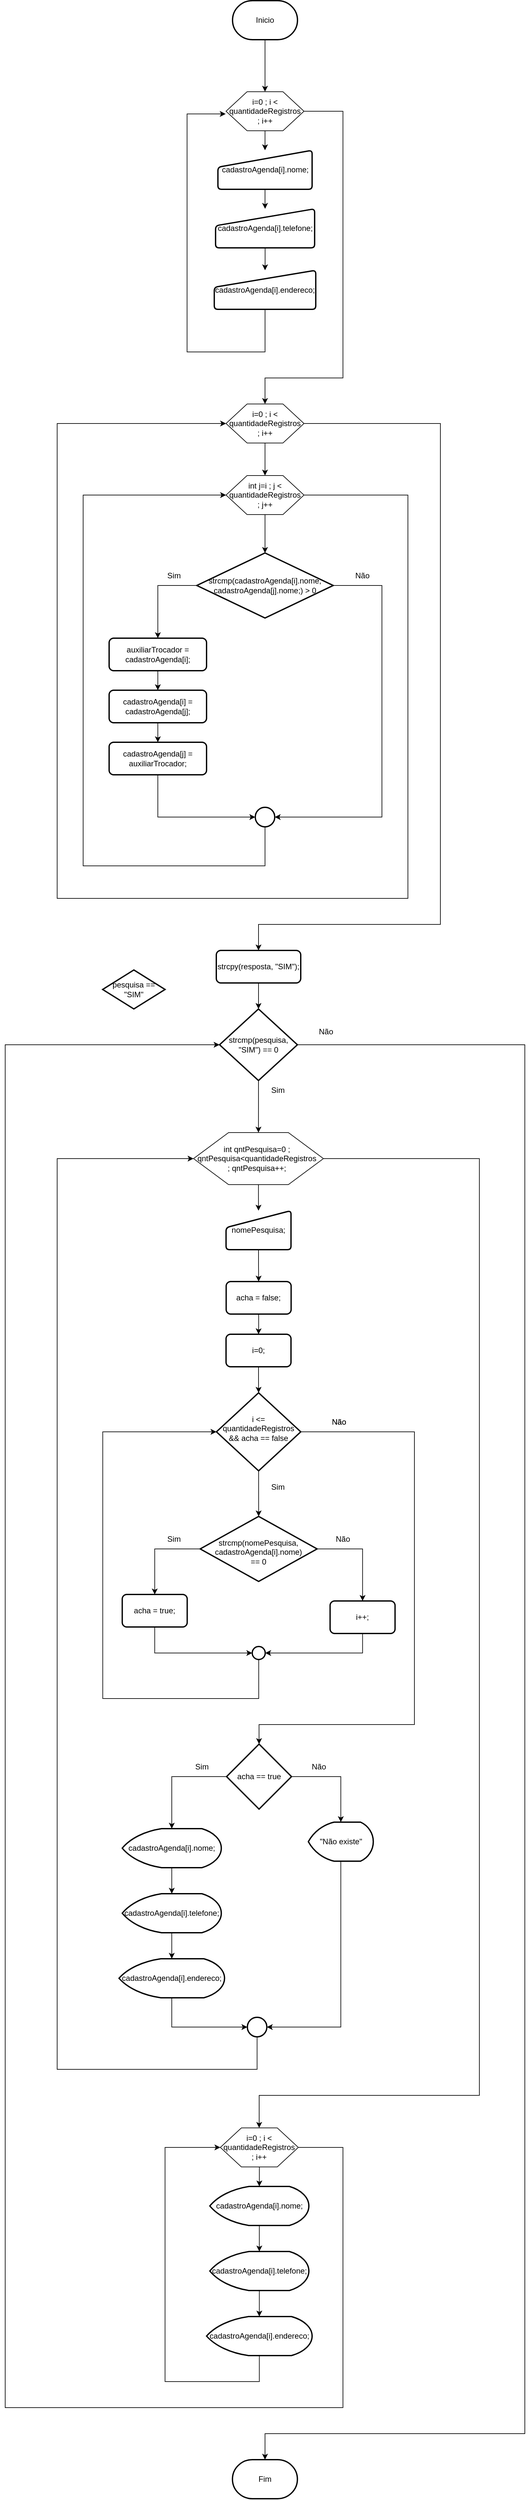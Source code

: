 <mxfile version="21.6.5" type="device">
  <diagram name="Página-1" id="sgTnE0pY5DF_qxD2wmZp">
    <mxGraphModel dx="2208" dy="820" grid="1" gridSize="10" guides="1" tooltips="1" connect="1" arrows="1" fold="1" page="1" pageScale="1" pageWidth="827" pageHeight="1169" math="0" shadow="0">
      <root>
        <mxCell id="0" />
        <mxCell id="1" parent="0" />
        <mxCell id="Xyw4zO9UsB1RBNyJAGWe-3" style="edgeStyle=orthogonalEdgeStyle;rounded=0;orthogonalLoop=1;jettySize=auto;html=1;" parent="1" source="Xyw4zO9UsB1RBNyJAGWe-1" target="Xyw4zO9UsB1RBNyJAGWe-2" edge="1">
          <mxGeometry relative="1" as="geometry" />
        </mxCell>
        <mxCell id="Xyw4zO9UsB1RBNyJAGWe-1" value="Inicio" style="strokeWidth=2;html=1;shape=mxgraph.flowchart.terminator;whiteSpace=wrap;" parent="1" vertex="1">
          <mxGeometry x="270" y="140" width="100" height="60" as="geometry" />
        </mxCell>
        <mxCell id="Xyw4zO9UsB1RBNyJAGWe-5" style="edgeStyle=orthogonalEdgeStyle;rounded=0;orthogonalLoop=1;jettySize=auto;html=1;" parent="1" source="Xyw4zO9UsB1RBNyJAGWe-2" target="Xyw4zO9UsB1RBNyJAGWe-6" edge="1">
          <mxGeometry relative="1" as="geometry">
            <mxPoint x="320" y="400" as="targetPoint" />
          </mxGeometry>
        </mxCell>
        <mxCell id="Xyw4zO9UsB1RBNyJAGWe-14" style="edgeStyle=orthogonalEdgeStyle;rounded=0;orthogonalLoop=1;jettySize=auto;html=1;entryX=0.5;entryY=0;entryDx=0;entryDy=0;" parent="1" source="Xyw4zO9UsB1RBNyJAGWe-2" target="Xyw4zO9UsB1RBNyJAGWe-73" edge="1">
          <mxGeometry relative="1" as="geometry">
            <mxPoint x="330" y="740" as="targetPoint" />
            <Array as="points">
              <mxPoint x="440" y="310" />
              <mxPoint x="440" y="720" />
              <mxPoint x="320" y="720" />
            </Array>
          </mxGeometry>
        </mxCell>
        <mxCell id="Xyw4zO9UsB1RBNyJAGWe-2" value="" style="verticalLabelPosition=bottom;verticalAlign=top;html=1;shape=hexagon;perimeter=hexagonPerimeter2;arcSize=6;size=0.27;" parent="1" vertex="1">
          <mxGeometry x="260" y="280" width="120" height="60" as="geometry" />
        </mxCell>
        <mxCell id="Xyw4zO9UsB1RBNyJAGWe-4" value="i=0 ; i &amp;lt; quantidadeRegistros ; i++" style="text;html=1;strokeColor=none;fillColor=none;align=center;verticalAlign=middle;whiteSpace=wrap;rounded=0;" parent="1" vertex="1">
          <mxGeometry x="280" y="310" width="80" as="geometry" />
        </mxCell>
        <mxCell id="Xyw4zO9UsB1RBNyJAGWe-8" value="" style="edgeStyle=orthogonalEdgeStyle;rounded=0;orthogonalLoop=1;jettySize=auto;html=1;" parent="1" source="Xyw4zO9UsB1RBNyJAGWe-6" target="Xyw4zO9UsB1RBNyJAGWe-7" edge="1">
          <mxGeometry relative="1" as="geometry" />
        </mxCell>
        <mxCell id="Xyw4zO9UsB1RBNyJAGWe-6" value="cadastroAgenda[i].nome;" style="html=1;strokeWidth=2;shape=manualInput;whiteSpace=wrap;rounded=1;size=26;arcSize=11;" parent="1" vertex="1">
          <mxGeometry x="247.5" y="370" width="145" height="60" as="geometry" />
        </mxCell>
        <mxCell id="Xyw4zO9UsB1RBNyJAGWe-10" value="" style="edgeStyle=orthogonalEdgeStyle;rounded=0;orthogonalLoop=1;jettySize=auto;html=1;" parent="1" source="Xyw4zO9UsB1RBNyJAGWe-7" target="Xyw4zO9UsB1RBNyJAGWe-9" edge="1">
          <mxGeometry relative="1" as="geometry" />
        </mxCell>
        <mxCell id="Xyw4zO9UsB1RBNyJAGWe-7" value="cadastroAgenda[i].telefone;" style="html=1;strokeWidth=2;shape=manualInput;whiteSpace=wrap;rounded=1;size=26;arcSize=11;" parent="1" vertex="1">
          <mxGeometry x="243.88" y="460" width="152.5" height="60" as="geometry" />
        </mxCell>
        <mxCell id="Xyw4zO9UsB1RBNyJAGWe-11" style="edgeStyle=orthogonalEdgeStyle;rounded=0;orthogonalLoop=1;jettySize=auto;html=1;entryX=-0.005;entryY=0.569;entryDx=0;entryDy=0;entryPerimeter=0;" parent="1" source="Xyw4zO9UsB1RBNyJAGWe-9" target="Xyw4zO9UsB1RBNyJAGWe-2" edge="1">
          <mxGeometry relative="1" as="geometry">
            <Array as="points">
              <mxPoint x="320" y="680" />
              <mxPoint x="200" y="680" />
              <mxPoint x="200" y="314" />
            </Array>
          </mxGeometry>
        </mxCell>
        <mxCell id="Xyw4zO9UsB1RBNyJAGWe-9" value="cadastroAgenda[i].endereco;" style="html=1;strokeWidth=2;shape=manualInput;whiteSpace=wrap;rounded=1;size=26;arcSize=11;" parent="1" vertex="1">
          <mxGeometry x="241.88" y="554.5" width="156.25" height="60" as="geometry" />
        </mxCell>
        <mxCell id="Xyw4zO9UsB1RBNyJAGWe-16" style="edgeStyle=orthogonalEdgeStyle;rounded=0;orthogonalLoop=1;jettySize=auto;html=1;" parent="1" source="Xyw4zO9UsB1RBNyJAGWe-15" target="Xyw4zO9UsB1RBNyJAGWe-17" edge="1">
          <mxGeometry relative="1" as="geometry">
            <mxPoint x="310" y="1680" as="targetPoint" />
          </mxGeometry>
        </mxCell>
        <mxCell id="Xyw4zO9UsB1RBNyJAGWe-15" value="strcpy(resposta, &quot;SIM&quot;);" style="rounded=1;whiteSpace=wrap;html=1;absoluteArcSize=1;arcSize=14;strokeWidth=2;" parent="1" vertex="1">
          <mxGeometry x="245" y="1600" width="130" height="50" as="geometry" />
        </mxCell>
        <mxCell id="K4LcH99RIbPK4VZU554h-8" style="edgeStyle=orthogonalEdgeStyle;rounded=0;orthogonalLoop=1;jettySize=auto;html=1;" edge="1" parent="1" source="Xyw4zO9UsB1RBNyJAGWe-17" target="K4LcH99RIbPK4VZU554h-1">
          <mxGeometry relative="1" as="geometry" />
        </mxCell>
        <mxCell id="K4LcH99RIbPK4VZU554h-20" style="edgeStyle=orthogonalEdgeStyle;rounded=0;orthogonalLoop=1;jettySize=auto;html=1;" edge="1" parent="1" source="Xyw4zO9UsB1RBNyJAGWe-17" target="Xyw4zO9UsB1RBNyJAGWe-142">
          <mxGeometry relative="1" as="geometry">
            <Array as="points">
              <mxPoint x="720" y="1745" />
              <mxPoint x="720" y="3880" />
              <mxPoint x="320" y="3880" />
            </Array>
          </mxGeometry>
        </mxCell>
        <mxCell id="Xyw4zO9UsB1RBNyJAGWe-17" value="strcmp(pesquisa, &quot;SIM&quot;) == 0" style="strokeWidth=2;html=1;shape=mxgraph.flowchart.decision;whiteSpace=wrap;" parent="1" vertex="1">
          <mxGeometry x="250" y="1690" width="119.87" height="110" as="geometry" />
        </mxCell>
        <mxCell id="Xyw4zO9UsB1RBNyJAGWe-30" style="edgeStyle=orthogonalEdgeStyle;rounded=0;orthogonalLoop=1;jettySize=auto;html=1;entryX=0.5;entryY=0;entryDx=0;entryDy=0;" parent="1" source="Xyw4zO9UsB1RBNyJAGWe-19" target="Xyw4zO9UsB1RBNyJAGWe-28" edge="1">
          <mxGeometry relative="1" as="geometry" />
        </mxCell>
        <mxCell id="Xyw4zO9UsB1RBNyJAGWe-19" value="acha = false;" style="rounded=1;whiteSpace=wrap;html=1;absoluteArcSize=1;arcSize=14;strokeWidth=2;" parent="1" vertex="1">
          <mxGeometry x="260.2" y="2109" width="100" height="50" as="geometry" />
        </mxCell>
        <mxCell id="Xyw4zO9UsB1RBNyJAGWe-20" value="pesquisa == &quot;SIM&quot;" style="strokeWidth=2;html=1;shape=mxgraph.flowchart.decision;whiteSpace=wrap;" parent="1" vertex="1">
          <mxGeometry x="70" y="1630" width="96.11" height="60" as="geometry" />
        </mxCell>
        <mxCell id="Xyw4zO9UsB1RBNyJAGWe-24" value="Sim" style="text;html=1;strokeColor=none;fillColor=none;align=center;verticalAlign=middle;whiteSpace=wrap;rounded=0;" parent="1" vertex="1">
          <mxGeometry x="310" y="1800" width="60" height="30" as="geometry" />
        </mxCell>
        <mxCell id="Xyw4zO9UsB1RBNyJAGWe-26" style="edgeStyle=orthogonalEdgeStyle;rounded=0;orthogonalLoop=1;jettySize=auto;html=1;" parent="1" source="Xyw4zO9UsB1RBNyJAGWe-25" target="Xyw4zO9UsB1RBNyJAGWe-19" edge="1">
          <mxGeometry relative="1" as="geometry" />
        </mxCell>
        <mxCell id="Xyw4zO9UsB1RBNyJAGWe-25" value="nomePesquisa;" style="html=1;strokeWidth=2;shape=manualInput;whiteSpace=wrap;rounded=1;size=26;arcSize=11;" parent="1" vertex="1">
          <mxGeometry x="260.01" y="2000" width="100" height="60" as="geometry" />
        </mxCell>
        <mxCell id="K4LcH99RIbPK4VZU554h-12" style="edgeStyle=orthogonalEdgeStyle;rounded=0;orthogonalLoop=1;jettySize=auto;html=1;entryX=0.5;entryY=0;entryDx=0;entryDy=0;entryPerimeter=0;" edge="1" parent="1" source="Xyw4zO9UsB1RBNyJAGWe-28" target="Xyw4zO9UsB1RBNyJAGWe-31">
          <mxGeometry relative="1" as="geometry" />
        </mxCell>
        <mxCell id="Xyw4zO9UsB1RBNyJAGWe-28" value="i=0;" style="rounded=1;whiteSpace=wrap;html=1;absoluteArcSize=1;arcSize=14;strokeWidth=2;" parent="1" vertex="1">
          <mxGeometry x="260.0" y="2190" width="100" height="50" as="geometry" />
        </mxCell>
        <mxCell id="Xyw4zO9UsB1RBNyJAGWe-34" style="edgeStyle=orthogonalEdgeStyle;rounded=0;orthogonalLoop=1;jettySize=auto;html=1;" parent="1" source="Xyw4zO9UsB1RBNyJAGWe-31" target="Xyw4zO9UsB1RBNyJAGWe-35" edge="1">
          <mxGeometry relative="1" as="geometry">
            <mxPoint x="310.125" y="2440" as="targetPoint" />
          </mxGeometry>
        </mxCell>
        <mxCell id="Xyw4zO9UsB1RBNyJAGWe-56" style="edgeStyle=orthogonalEdgeStyle;rounded=0;orthogonalLoop=1;jettySize=auto;html=1;entryX=0.5;entryY=0;entryDx=0;entryDy=0;entryPerimeter=0;" parent="1" source="Xyw4zO9UsB1RBNyJAGWe-31" target="Xyw4zO9UsB1RBNyJAGWe-57" edge="1">
          <mxGeometry relative="1" as="geometry">
            <mxPoint x="400" y="2760" as="targetPoint" />
            <Array as="points">
              <mxPoint x="550" y="2340" />
              <mxPoint x="550" y="2790" />
              <mxPoint x="311" y="2790" />
            </Array>
          </mxGeometry>
        </mxCell>
        <mxCell id="Xyw4zO9UsB1RBNyJAGWe-31" value="" style="strokeWidth=2;html=1;shape=mxgraph.flowchart.decision;whiteSpace=wrap;" parent="1" vertex="1">
          <mxGeometry x="245.19" y="2280" width="129.87" height="120" as="geometry" />
        </mxCell>
        <mxCell id="Xyw4zO9UsB1RBNyJAGWe-33" value="i &amp;lt;= quantidadeRegistros &amp;amp;&amp;amp; acha == false" style="text;html=1;strokeColor=none;fillColor=none;align=center;verticalAlign=middle;whiteSpace=wrap;rounded=0;" parent="1" vertex="1">
          <mxGeometry x="258.32" y="2320" width="103.62" height="30" as="geometry" />
        </mxCell>
        <mxCell id="Xyw4zO9UsB1RBNyJAGWe-41" style="edgeStyle=orthogonalEdgeStyle;rounded=0;orthogonalLoop=1;jettySize=auto;html=1;" parent="1" source="Xyw4zO9UsB1RBNyJAGWe-35" target="Xyw4zO9UsB1RBNyJAGWe-47" edge="1">
          <mxGeometry relative="1" as="geometry">
            <mxPoint x="150.2" y="2590" as="targetPoint" />
          </mxGeometry>
        </mxCell>
        <mxCell id="Xyw4zO9UsB1RBNyJAGWe-42" style="edgeStyle=orthogonalEdgeStyle;rounded=0;orthogonalLoop=1;jettySize=auto;html=1;" parent="1" source="Xyw4zO9UsB1RBNyJAGWe-35" target="Xyw4zO9UsB1RBNyJAGWe-46" edge="1">
          <mxGeometry relative="1" as="geometry">
            <mxPoint x="470.2" y="2590" as="targetPoint" />
          </mxGeometry>
        </mxCell>
        <mxCell id="Xyw4zO9UsB1RBNyJAGWe-35" value="" style="strokeWidth=2;html=1;shape=mxgraph.flowchart.decision;whiteSpace=wrap;" parent="1" vertex="1">
          <mxGeometry x="220.2" y="2470" width="180" height="100" as="geometry" />
        </mxCell>
        <mxCell id="Xyw4zO9UsB1RBNyJAGWe-36" value="strcmp(nomePesquisa, cadastroAgenda[i].nome) == 0" style="text;html=1;strokeColor=none;fillColor=none;align=center;verticalAlign=middle;whiteSpace=wrap;rounded=0;" parent="1" vertex="1">
          <mxGeometry x="265.19" y="2510" width="89.87" height="30" as="geometry" />
        </mxCell>
        <mxCell id="Xyw4zO9UsB1RBNyJAGWe-43" value="Sim" style="text;html=1;strokeColor=none;fillColor=none;align=center;verticalAlign=middle;whiteSpace=wrap;rounded=0;" parent="1" vertex="1">
          <mxGeometry x="310.07" y="2410" width="60" height="30" as="geometry" />
        </mxCell>
        <mxCell id="Xyw4zO9UsB1RBNyJAGWe-44" value="Sim" style="text;html=1;strokeColor=none;fillColor=none;align=center;verticalAlign=middle;whiteSpace=wrap;rounded=0;" parent="1" vertex="1">
          <mxGeometry x="150.2" y="2490" width="60" height="30" as="geometry" />
        </mxCell>
        <mxCell id="Xyw4zO9UsB1RBNyJAGWe-45" value="Não" style="text;html=1;strokeColor=none;fillColor=none;align=center;verticalAlign=middle;whiteSpace=wrap;rounded=0;" parent="1" vertex="1">
          <mxGeometry x="410.2" y="2490" width="60" height="30" as="geometry" />
        </mxCell>
        <mxCell id="Xyw4zO9UsB1RBNyJAGWe-50" style="edgeStyle=orthogonalEdgeStyle;rounded=0;orthogonalLoop=1;jettySize=auto;html=1;entryX=1;entryY=0.5;entryDx=0;entryDy=0;entryPerimeter=0;" parent="1" source="Xyw4zO9UsB1RBNyJAGWe-46" target="Xyw4zO9UsB1RBNyJAGWe-49" edge="1">
          <mxGeometry relative="1" as="geometry">
            <Array as="points">
              <mxPoint x="470.2" y="2680" />
            </Array>
          </mxGeometry>
        </mxCell>
        <mxCell id="Xyw4zO9UsB1RBNyJAGWe-46" value="i++;" style="rounded=1;whiteSpace=wrap;html=1;absoluteArcSize=1;arcSize=14;strokeWidth=2;" parent="1" vertex="1">
          <mxGeometry x="420.2" y="2600" width="100" height="50" as="geometry" />
        </mxCell>
        <mxCell id="Xyw4zO9UsB1RBNyJAGWe-48" style="edgeStyle=orthogonalEdgeStyle;rounded=0;orthogonalLoop=1;jettySize=auto;html=1;" parent="1" source="Xyw4zO9UsB1RBNyJAGWe-47" target="Xyw4zO9UsB1RBNyJAGWe-49" edge="1">
          <mxGeometry relative="1" as="geometry">
            <mxPoint x="240.2" y="2720" as="targetPoint" />
            <Array as="points">
              <mxPoint x="150.2" y="2680" />
            </Array>
          </mxGeometry>
        </mxCell>
        <mxCell id="Xyw4zO9UsB1RBNyJAGWe-47" value="acha = true;" style="rounded=1;whiteSpace=wrap;html=1;absoluteArcSize=1;arcSize=14;strokeWidth=2;" parent="1" vertex="1">
          <mxGeometry x="100.2" y="2590" width="100" height="50" as="geometry" />
        </mxCell>
        <mxCell id="Xyw4zO9UsB1RBNyJAGWe-51" style="edgeStyle=orthogonalEdgeStyle;rounded=0;orthogonalLoop=1;jettySize=auto;html=1;entryX=0;entryY=0.5;entryDx=0;entryDy=0;entryPerimeter=0;" parent="1" source="Xyw4zO9UsB1RBNyJAGWe-49" target="Xyw4zO9UsB1RBNyJAGWe-31" edge="1">
          <mxGeometry relative="1" as="geometry">
            <Array as="points">
              <mxPoint x="310.2" y="2750" />
              <mxPoint x="70.2" y="2750" />
              <mxPoint x="70.2" y="2340" />
            </Array>
          </mxGeometry>
        </mxCell>
        <mxCell id="Xyw4zO9UsB1RBNyJAGWe-49" value="" style="strokeWidth=2;html=1;shape=mxgraph.flowchart.start_2;whiteSpace=wrap;" parent="1" vertex="1">
          <mxGeometry x="300.33" y="2670" width="20" height="20" as="geometry" />
        </mxCell>
        <mxCell id="Xyw4zO9UsB1RBNyJAGWe-54" value="Não" style="text;html=1;strokeColor=none;fillColor=none;align=center;verticalAlign=middle;whiteSpace=wrap;rounded=0;" parent="1" vertex="1">
          <mxGeometry x="404.2" y="2310" width="60" height="30" as="geometry" />
        </mxCell>
        <mxCell id="Xyw4zO9UsB1RBNyJAGWe-58" style="edgeStyle=orthogonalEdgeStyle;rounded=0;orthogonalLoop=1;jettySize=auto;html=1;" parent="1" source="Xyw4zO9UsB1RBNyJAGWe-57" target="Xyw4zO9UsB1RBNyJAGWe-62" edge="1">
          <mxGeometry relative="1" as="geometry">
            <mxPoint x="432.7" y="2940" as="targetPoint" />
          </mxGeometry>
        </mxCell>
        <mxCell id="Xyw4zO9UsB1RBNyJAGWe-59" style="edgeStyle=orthogonalEdgeStyle;rounded=0;orthogonalLoop=1;jettySize=auto;html=1;" parent="1" source="Xyw4zO9UsB1RBNyJAGWe-57" target="Xyw4zO9UsB1RBNyJAGWe-63" edge="1">
          <mxGeometry relative="1" as="geometry">
            <mxPoint x="192.7" y="2940" as="targetPoint" />
          </mxGeometry>
        </mxCell>
        <mxCell id="Xyw4zO9UsB1RBNyJAGWe-57" value="acha == true" style="strokeWidth=2;html=1;shape=mxgraph.flowchart.decision;whiteSpace=wrap;" parent="1" vertex="1">
          <mxGeometry x="260.825" y="2820" width="100" height="100" as="geometry" />
        </mxCell>
        <mxCell id="Xyw4zO9UsB1RBNyJAGWe-60" value="Sim" style="text;html=1;strokeColor=none;fillColor=none;align=center;verticalAlign=middle;whiteSpace=wrap;rounded=0;" parent="1" vertex="1">
          <mxGeometry x="192.7" y="2840" width="60" height="30" as="geometry" />
        </mxCell>
        <mxCell id="Xyw4zO9UsB1RBNyJAGWe-61" value="Não" style="text;html=1;strokeColor=none;fillColor=none;align=center;verticalAlign=middle;whiteSpace=wrap;rounded=0;" parent="1" vertex="1">
          <mxGeometry x="372.7" y="2840" width="60" height="30" as="geometry" />
        </mxCell>
        <mxCell id="Xyw4zO9UsB1RBNyJAGWe-72" style="edgeStyle=orthogonalEdgeStyle;rounded=0;orthogonalLoop=1;jettySize=auto;html=1;entryX=1;entryY=0.5;entryDx=0;entryDy=0;entryPerimeter=0;" parent="1" source="Xyw4zO9UsB1RBNyJAGWe-62" target="Xyw4zO9UsB1RBNyJAGWe-71" edge="1">
          <mxGeometry relative="1" as="geometry">
            <Array as="points">
              <mxPoint x="436.7" y="3255" />
            </Array>
          </mxGeometry>
        </mxCell>
        <mxCell id="Xyw4zO9UsB1RBNyJAGWe-62" value="&quot;Não existe&quot;" style="strokeWidth=2;html=1;shape=mxgraph.flowchart.display;whiteSpace=wrap;" parent="1" vertex="1">
          <mxGeometry x="386.7" y="2940" width="100" height="60" as="geometry" />
        </mxCell>
        <mxCell id="Xyw4zO9UsB1RBNyJAGWe-66" value="" style="edgeStyle=orthogonalEdgeStyle;rounded=0;orthogonalLoop=1;jettySize=auto;html=1;" parent="1" source="Xyw4zO9UsB1RBNyJAGWe-63" target="Xyw4zO9UsB1RBNyJAGWe-65" edge="1">
          <mxGeometry relative="1" as="geometry" />
        </mxCell>
        <mxCell id="Xyw4zO9UsB1RBNyJAGWe-63" value="cadastroAgenda[i].nome;" style="strokeWidth=2;html=1;shape=mxgraph.flowchart.display;whiteSpace=wrap;" parent="1" vertex="1">
          <mxGeometry x="100.2" y="2950" width="152.5" height="60" as="geometry" />
        </mxCell>
        <mxCell id="Xyw4zO9UsB1RBNyJAGWe-69" value="" style="edgeStyle=orthogonalEdgeStyle;rounded=0;orthogonalLoop=1;jettySize=auto;html=1;" parent="1" source="Xyw4zO9UsB1RBNyJAGWe-65" target="Xyw4zO9UsB1RBNyJAGWe-68" edge="1">
          <mxGeometry relative="1" as="geometry" />
        </mxCell>
        <mxCell id="Xyw4zO9UsB1RBNyJAGWe-65" value="cadastroAgenda[i].telefone;" style="strokeWidth=2;html=1;shape=mxgraph.flowchart.display;whiteSpace=wrap;" parent="1" vertex="1">
          <mxGeometry x="100.2" y="3050" width="152.5" height="60" as="geometry" />
        </mxCell>
        <mxCell id="Xyw4zO9UsB1RBNyJAGWe-70" style="edgeStyle=orthogonalEdgeStyle;rounded=0;orthogonalLoop=1;jettySize=auto;html=1;" parent="1" source="Xyw4zO9UsB1RBNyJAGWe-68" target="Xyw4zO9UsB1RBNyJAGWe-71" edge="1">
          <mxGeometry relative="1" as="geometry">
            <mxPoint x="332.7" y="3270" as="targetPoint" />
            <Array as="points">
              <mxPoint x="176.7" y="3255" />
            </Array>
          </mxGeometry>
        </mxCell>
        <mxCell id="Xyw4zO9UsB1RBNyJAGWe-68" value="cadastroAgenda[i].endereco;" style="strokeWidth=2;html=1;shape=mxgraph.flowchart.display;whiteSpace=wrap;" parent="1" vertex="1">
          <mxGeometry x="95.2" y="3150" width="162.5" height="60" as="geometry" />
        </mxCell>
        <mxCell id="K4LcH99RIbPK4VZU554h-16" style="edgeStyle=orthogonalEdgeStyle;rounded=0;orthogonalLoop=1;jettySize=auto;html=1;entryX=0;entryY=0.5;entryDx=0;entryDy=0;" edge="1" parent="1" source="Xyw4zO9UsB1RBNyJAGWe-71" target="K4LcH99RIbPK4VZU554h-1">
          <mxGeometry relative="1" as="geometry">
            <Array as="points">
              <mxPoint x="308" y="3320" />
              <mxPoint y="3320" />
              <mxPoint y="1920" />
            </Array>
          </mxGeometry>
        </mxCell>
        <mxCell id="Xyw4zO9UsB1RBNyJAGWe-71" value="" style="strokeWidth=2;html=1;shape=mxgraph.flowchart.start_2;whiteSpace=wrap;" parent="1" vertex="1">
          <mxGeometry x="292.83" y="3240" width="30" height="30" as="geometry" />
        </mxCell>
        <mxCell id="Xyw4zO9UsB1RBNyJAGWe-83" style="edgeStyle=orthogonalEdgeStyle;rounded=0;orthogonalLoop=1;jettySize=auto;html=1;entryX=0.5;entryY=0;entryDx=0;entryDy=0;" parent="1" source="Xyw4zO9UsB1RBNyJAGWe-73" target="Xyw4zO9UsB1RBNyJAGWe-75" edge="1">
          <mxGeometry relative="1" as="geometry" />
        </mxCell>
        <mxCell id="Xyw4zO9UsB1RBNyJAGWe-110" style="edgeStyle=orthogonalEdgeStyle;rounded=0;orthogonalLoop=1;jettySize=auto;html=1;" parent="1" source="Xyw4zO9UsB1RBNyJAGWe-73" target="Xyw4zO9UsB1RBNyJAGWe-15" edge="1">
          <mxGeometry relative="1" as="geometry">
            <mxPoint x="310" y="1600" as="targetPoint" />
            <Array as="points">
              <mxPoint x="590" y="790" />
              <mxPoint x="590" y="1560" />
              <mxPoint x="310" y="1560" />
            </Array>
          </mxGeometry>
        </mxCell>
        <mxCell id="Xyw4zO9UsB1RBNyJAGWe-73" value="" style="verticalLabelPosition=bottom;verticalAlign=top;html=1;shape=hexagon;perimeter=hexagonPerimeter2;arcSize=6;size=0.27;" parent="1" vertex="1">
          <mxGeometry x="260" y="760" width="120" height="60" as="geometry" />
        </mxCell>
        <mxCell id="Xyw4zO9UsB1RBNyJAGWe-74" value="i=0 ; i &amp;lt; quantidadeRegistros ; i++" style="text;html=1;strokeColor=none;fillColor=none;align=center;verticalAlign=middle;whiteSpace=wrap;rounded=0;" parent="1" vertex="1">
          <mxGeometry x="280" y="790" width="80" as="geometry" />
        </mxCell>
        <mxCell id="Xyw4zO9UsB1RBNyJAGWe-79" style="edgeStyle=orthogonalEdgeStyle;rounded=0;orthogonalLoop=1;jettySize=auto;html=1;" parent="1" source="Xyw4zO9UsB1RBNyJAGWe-75" target="Xyw4zO9UsB1RBNyJAGWe-80" edge="1">
          <mxGeometry relative="1" as="geometry">
            <mxPoint x="320" y="990" as="targetPoint" />
          </mxGeometry>
        </mxCell>
        <mxCell id="Xyw4zO9UsB1RBNyJAGWe-105" style="edgeStyle=orthogonalEdgeStyle;rounded=0;orthogonalLoop=1;jettySize=auto;html=1;entryX=0;entryY=0.5;entryDx=0;entryDy=0;" parent="1" source="Xyw4zO9UsB1RBNyJAGWe-75" target="Xyw4zO9UsB1RBNyJAGWe-73" edge="1">
          <mxGeometry relative="1" as="geometry">
            <Array as="points">
              <mxPoint x="540" y="900" />
              <mxPoint x="540" y="1520" />
              <mxPoint y="1520" />
              <mxPoint y="790" />
            </Array>
          </mxGeometry>
        </mxCell>
        <mxCell id="Xyw4zO9UsB1RBNyJAGWe-75" value="" style="verticalLabelPosition=bottom;verticalAlign=top;html=1;shape=hexagon;perimeter=hexagonPerimeter2;arcSize=6;size=0.27;" parent="1" vertex="1">
          <mxGeometry x="260" y="870" width="120" height="60" as="geometry" />
        </mxCell>
        <mxCell id="Xyw4zO9UsB1RBNyJAGWe-76" value="int j=i ; j &amp;lt; quantidadeRegistros ; j++" style="text;html=1;strokeColor=none;fillColor=none;align=center;verticalAlign=middle;whiteSpace=wrap;rounded=0;" parent="1" vertex="1">
          <mxGeometry x="280" y="900" width="80" as="geometry" />
        </mxCell>
        <mxCell id="Xyw4zO9UsB1RBNyJAGWe-86" style="edgeStyle=orthogonalEdgeStyle;rounded=0;orthogonalLoop=1;jettySize=auto;html=1;entryX=1;entryY=0.5;entryDx=0;entryDy=0;entryPerimeter=0;" parent="1" source="Xyw4zO9UsB1RBNyJAGWe-80" target="Xyw4zO9UsB1RBNyJAGWe-101" edge="1">
          <mxGeometry relative="1" as="geometry">
            <mxPoint x="500.0" y="1110" as="targetPoint" />
            <Array as="points">
              <mxPoint x="500.0" y="1039" />
              <mxPoint x="500.0" y="1395" />
            </Array>
          </mxGeometry>
        </mxCell>
        <mxCell id="Xyw4zO9UsB1RBNyJAGWe-87" style="edgeStyle=orthogonalEdgeStyle;rounded=0;orthogonalLoop=1;jettySize=auto;html=1;entryX=0.5;entryY=0;entryDx=0;entryDy=0;exitX=0;exitY=0.5;exitDx=0;exitDy=0;exitPerimeter=0;" parent="1" source="Xyw4zO9UsB1RBNyJAGWe-80" target="Xyw4zO9UsB1RBNyJAGWe-92" edge="1">
          <mxGeometry relative="1" as="geometry">
            <mxPoint x="160" y="1110" as="targetPoint" />
          </mxGeometry>
        </mxCell>
        <mxCell id="Xyw4zO9UsB1RBNyJAGWe-80" value="" style="strokeWidth=2;html=1;shape=mxgraph.flowchart.decision;whiteSpace=wrap;" parent="1" vertex="1">
          <mxGeometry x="215" y="989" width="210" height="100" as="geometry" />
        </mxCell>
        <mxCell id="Xyw4zO9UsB1RBNyJAGWe-93" value="" style="edgeStyle=orthogonalEdgeStyle;rounded=0;orthogonalLoop=1;jettySize=auto;html=1;" parent="1" source="Xyw4zO9UsB1RBNyJAGWe-84" target="Xyw4zO9UsB1RBNyJAGWe-80" edge="1">
          <mxGeometry relative="1" as="geometry" />
        </mxCell>
        <mxCell id="Xyw4zO9UsB1RBNyJAGWe-84" value="strcmp(cadastroAgenda[i].nome, cadastroAgenda[j].nome;) &amp;gt; 0" style="text;html=1;strokeColor=none;fillColor=none;align=center;verticalAlign=middle;whiteSpace=wrap;rounded=0;" parent="1" vertex="1">
          <mxGeometry x="280" y="1039" width="80" as="geometry" />
        </mxCell>
        <mxCell id="Xyw4zO9UsB1RBNyJAGWe-88" value="Sim" style="text;html=1;strokeColor=none;fillColor=none;align=center;verticalAlign=middle;whiteSpace=wrap;rounded=0;" parent="1" vertex="1">
          <mxGeometry x="150" y="1009" width="60" height="30" as="geometry" />
        </mxCell>
        <mxCell id="Xyw4zO9UsB1RBNyJAGWe-89" value="Não" style="text;html=1;strokeColor=none;fillColor=none;align=center;verticalAlign=middle;whiteSpace=wrap;rounded=0;" parent="1" vertex="1">
          <mxGeometry x="440" y="1009" width="60" height="30" as="geometry" />
        </mxCell>
        <mxCell id="Xyw4zO9UsB1RBNyJAGWe-95" value="" style="edgeStyle=orthogonalEdgeStyle;rounded=0;orthogonalLoop=1;jettySize=auto;html=1;" parent="1" source="Xyw4zO9UsB1RBNyJAGWe-92" target="Xyw4zO9UsB1RBNyJAGWe-94" edge="1">
          <mxGeometry relative="1" as="geometry" />
        </mxCell>
        <mxCell id="Xyw4zO9UsB1RBNyJAGWe-92" value="auxiliarTrocador = cadastroAgenda[i];" style="rounded=1;whiteSpace=wrap;html=1;absoluteArcSize=1;arcSize=14;strokeWidth=2;" parent="1" vertex="1">
          <mxGeometry x="80" y="1120" width="150" height="50" as="geometry" />
        </mxCell>
        <mxCell id="Xyw4zO9UsB1RBNyJAGWe-99" value="" style="edgeStyle=orthogonalEdgeStyle;rounded=0;orthogonalLoop=1;jettySize=auto;html=1;" parent="1" source="Xyw4zO9UsB1RBNyJAGWe-94" target="Xyw4zO9UsB1RBNyJAGWe-96" edge="1">
          <mxGeometry relative="1" as="geometry" />
        </mxCell>
        <mxCell id="Xyw4zO9UsB1RBNyJAGWe-94" value="cadastroAgenda[i] = cadastroAgenda[j];" style="rounded=1;whiteSpace=wrap;html=1;absoluteArcSize=1;arcSize=14;strokeWidth=2;" parent="1" vertex="1">
          <mxGeometry x="80" y="1200" width="150" height="50" as="geometry" />
        </mxCell>
        <mxCell id="Xyw4zO9UsB1RBNyJAGWe-100" style="edgeStyle=orthogonalEdgeStyle;rounded=0;orthogonalLoop=1;jettySize=auto;html=1;" parent="1" source="Xyw4zO9UsB1RBNyJAGWe-96" target="Xyw4zO9UsB1RBNyJAGWe-101" edge="1">
          <mxGeometry relative="1" as="geometry">
            <mxPoint x="210" y="1410" as="targetPoint" />
            <Array as="points">
              <mxPoint x="155" y="1395" />
            </Array>
          </mxGeometry>
        </mxCell>
        <mxCell id="Xyw4zO9UsB1RBNyJAGWe-96" value="cadastroAgenda[j] = auxiliarTrocador;" style="rounded=1;whiteSpace=wrap;html=1;absoluteArcSize=1;arcSize=14;strokeWidth=2;" parent="1" vertex="1">
          <mxGeometry x="80" y="1280" width="150" height="50" as="geometry" />
        </mxCell>
        <mxCell id="Xyw4zO9UsB1RBNyJAGWe-103" style="edgeStyle=orthogonalEdgeStyle;rounded=0;orthogonalLoop=1;jettySize=auto;html=1;entryX=0;entryY=0.5;entryDx=0;entryDy=0;" parent="1" source="Xyw4zO9UsB1RBNyJAGWe-101" target="Xyw4zO9UsB1RBNyJAGWe-75" edge="1">
          <mxGeometry relative="1" as="geometry">
            <Array as="points">
              <mxPoint x="320" y="1470" />
              <mxPoint x="40" y="1470" />
              <mxPoint x="40" y="900" />
            </Array>
          </mxGeometry>
        </mxCell>
        <mxCell id="Xyw4zO9UsB1RBNyJAGWe-101" value="" style="strokeWidth=2;html=1;shape=mxgraph.flowchart.start_2;whiteSpace=wrap;" parent="1" vertex="1">
          <mxGeometry x="305" y="1380" width="30" height="30" as="geometry" />
        </mxCell>
        <mxCell id="Xyw4zO9UsB1RBNyJAGWe-121" style="edgeStyle=orthogonalEdgeStyle;rounded=0;orthogonalLoop=1;jettySize=auto;html=1;" parent="1" source="Xyw4zO9UsB1RBNyJAGWe-123" edge="1">
          <mxGeometry relative="1" as="geometry">
            <mxPoint x="311.231" y="3500" as="targetPoint" />
          </mxGeometry>
        </mxCell>
        <mxCell id="K4LcH99RIbPK4VZU554h-19" style="edgeStyle=orthogonalEdgeStyle;rounded=0;orthogonalLoop=1;jettySize=auto;html=1;entryX=0;entryY=0.5;entryDx=0;entryDy=0;entryPerimeter=0;" edge="1" parent="1" source="Xyw4zO9UsB1RBNyJAGWe-123" target="Xyw4zO9UsB1RBNyJAGWe-17">
          <mxGeometry relative="1" as="geometry">
            <Array as="points">
              <mxPoint x="440" y="3440" />
              <mxPoint x="440" y="3840" />
              <mxPoint x="-80" y="3840" />
              <mxPoint x="-80" y="1745" />
            </Array>
          </mxGeometry>
        </mxCell>
        <mxCell id="Xyw4zO9UsB1RBNyJAGWe-123" value="" style="verticalLabelPosition=bottom;verticalAlign=top;html=1;shape=hexagon;perimeter=hexagonPerimeter2;arcSize=6;size=0.27;" parent="1" vertex="1">
          <mxGeometry x="251.25" y="3410" width="120" height="60" as="geometry" />
        </mxCell>
        <mxCell id="Xyw4zO9UsB1RBNyJAGWe-124" value="i=0 ; i &amp;lt; quantidadeRegistros ; i++" style="text;html=1;strokeColor=none;fillColor=none;align=center;verticalAlign=middle;whiteSpace=wrap;rounded=0;" parent="1" vertex="1">
          <mxGeometry x="271.25" y="3440" width="80" as="geometry" />
        </mxCell>
        <mxCell id="Xyw4zO9UsB1RBNyJAGWe-132" value="" style="edgeStyle=orthogonalEdgeStyle;rounded=0;orthogonalLoop=1;jettySize=auto;html=1;" parent="1" source="Xyw4zO9UsB1RBNyJAGWe-133" target="Xyw4zO9UsB1RBNyJAGWe-135" edge="1">
          <mxGeometry relative="1" as="geometry" />
        </mxCell>
        <mxCell id="Xyw4zO9UsB1RBNyJAGWe-133" value="cadastroAgenda[i].nome;" style="strokeWidth=2;html=1;shape=mxgraph.flowchart.display;whiteSpace=wrap;" parent="1" vertex="1">
          <mxGeometry x="235.0" y="3500" width="152.5" height="60" as="geometry" />
        </mxCell>
        <mxCell id="Xyw4zO9UsB1RBNyJAGWe-134" value="" style="edgeStyle=orthogonalEdgeStyle;rounded=0;orthogonalLoop=1;jettySize=auto;html=1;" parent="1" source="Xyw4zO9UsB1RBNyJAGWe-135" target="Xyw4zO9UsB1RBNyJAGWe-137" edge="1">
          <mxGeometry relative="1" as="geometry" />
        </mxCell>
        <mxCell id="Xyw4zO9UsB1RBNyJAGWe-135" value="cadastroAgenda[i].telefone;" style="strokeWidth=2;html=1;shape=mxgraph.flowchart.display;whiteSpace=wrap;" parent="1" vertex="1">
          <mxGeometry x="235.0" y="3600" width="152.5" height="60" as="geometry" />
        </mxCell>
        <mxCell id="Xyw4zO9UsB1RBNyJAGWe-138" style="edgeStyle=orthogonalEdgeStyle;rounded=0;orthogonalLoop=1;jettySize=auto;html=1;entryX=0;entryY=0.5;entryDx=0;entryDy=0;" parent="1" source="Xyw4zO9UsB1RBNyJAGWe-137" target="Xyw4zO9UsB1RBNyJAGWe-123" edge="1">
          <mxGeometry relative="1" as="geometry">
            <Array as="points">
              <mxPoint x="311.12" y="3800" />
              <mxPoint x="166.12" y="3800" />
              <mxPoint x="166.12" y="3440" />
            </Array>
          </mxGeometry>
        </mxCell>
        <mxCell id="Xyw4zO9UsB1RBNyJAGWe-137" value="cadastroAgenda[i].endereco;" style="strokeWidth=2;html=1;shape=mxgraph.flowchart.display;whiteSpace=wrap;" parent="1" vertex="1">
          <mxGeometry x="230.0" y="3700" width="162.5" height="60" as="geometry" />
        </mxCell>
        <mxCell id="Xyw4zO9UsB1RBNyJAGWe-142" value="Fim" style="strokeWidth=2;html=1;shape=mxgraph.flowchart.terminator;whiteSpace=wrap;" parent="1" vertex="1">
          <mxGeometry x="269.87" y="3920" width="100" height="60" as="geometry" />
        </mxCell>
        <mxCell id="jZiNpGnZl9pZRAVd9vwW-1" value="Não" style="text;html=1;strokeColor=none;fillColor=none;align=center;verticalAlign=middle;whiteSpace=wrap;rounded=0;" parent="1" vertex="1">
          <mxGeometry x="404.2" y="2310" width="60" height="30" as="geometry" />
        </mxCell>
        <mxCell id="jZiNpGnZl9pZRAVd9vwW-2" value="Não" style="text;html=1;strokeColor=none;fillColor=none;align=center;verticalAlign=middle;whiteSpace=wrap;rounded=0;" parent="1" vertex="1">
          <mxGeometry x="384" y="1710" width="60" height="30" as="geometry" />
        </mxCell>
        <mxCell id="K4LcH99RIbPK4VZU554h-11" style="edgeStyle=orthogonalEdgeStyle;rounded=0;orthogonalLoop=1;jettySize=auto;html=1;" edge="1" parent="1" source="K4LcH99RIbPK4VZU554h-1" target="Xyw4zO9UsB1RBNyJAGWe-25">
          <mxGeometry relative="1" as="geometry" />
        </mxCell>
        <mxCell id="K4LcH99RIbPK4VZU554h-17" style="edgeStyle=orthogonalEdgeStyle;rounded=0;orthogonalLoop=1;jettySize=auto;html=1;" edge="1" parent="1" source="K4LcH99RIbPK4VZU554h-1" target="Xyw4zO9UsB1RBNyJAGWe-123">
          <mxGeometry relative="1" as="geometry">
            <Array as="points">
              <mxPoint x="650" y="1920" />
              <mxPoint x="650" y="3360" />
              <mxPoint x="311" y="3360" />
            </Array>
          </mxGeometry>
        </mxCell>
        <mxCell id="K4LcH99RIbPK4VZU554h-1" value="" style="verticalLabelPosition=bottom;verticalAlign=top;html=1;shape=hexagon;perimeter=hexagonPerimeter2;arcSize=6;size=0.27;" vertex="1" parent="1">
          <mxGeometry x="209.93" y="1880" width="200" height="80" as="geometry" />
        </mxCell>
        <mxCell id="K4LcH99RIbPK4VZU554h-2" value="int qntPesquisa=0 ; qntPesquisa&amp;lt;quantidadeRegistros ; qntPesquisa++;" style="text;html=1;strokeColor=none;fillColor=none;align=center;verticalAlign=middle;whiteSpace=wrap;rounded=0;" vertex="1" parent="1">
          <mxGeometry x="284.93" y="1905" width="45" height="30" as="geometry" />
        </mxCell>
      </root>
    </mxGraphModel>
  </diagram>
</mxfile>
